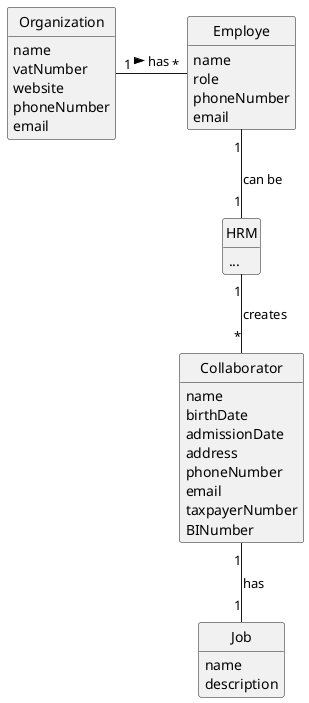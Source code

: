 @startuml
skinparam monochrome true
skinparam packageStyle rectangle
skinparam shadowing false

'left to right direction

skinparam classAttributeIconSize 0

hide circle
hide methods

'title Domain Model

'class Platform {
'  -description
'}

class Organization {
      name
      vatNumber
      website
      phoneNumber
      email
}


class Employe {
    name
    role
    phoneNumber
    email
}

class HRM {
    ...
}

class Collaborator {
    name
    birthDate
    admissionDate
    address
    phoneNumber
    email
    taxpayerNumber
    BINumber
}

class Job {
    name
    description
}




Organization "1" - "*" Employe : has >
Employe "1" -- "1" HRM : can be
HRM "1" -- "*" Collaborator : creates
Collaborator "1" -- "1" Job : has

@enduml